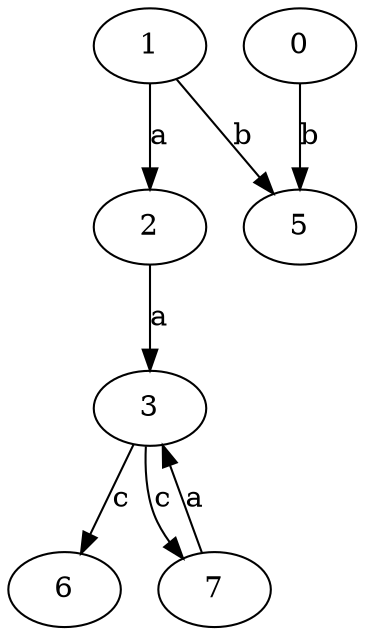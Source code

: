 strict digraph  {
2;
3;
5;
0;
1;
6;
7;
2 -> 3  [label=a];
3 -> 6  [label=c];
3 -> 7  [label=c];
0 -> 5  [label=b];
1 -> 2  [label=a];
1 -> 5  [label=b];
7 -> 3  [label=a];
}
